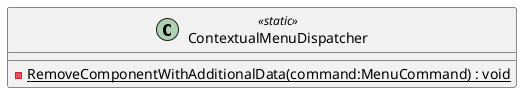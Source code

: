 @startuml
class ContextualMenuDispatcher <<static>> {
    {static} - RemoveComponentWithAdditionalData(command:MenuCommand) : void
}
@enduml

